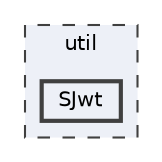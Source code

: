 digraph "SJwt"
{
 // LATEX_PDF_SIZE
  bgcolor="transparent";
  edge [fontname=Helvetica,fontsize=10,labelfontname=Helvetica,labelfontsize=10];
  node [fontname=Helvetica,fontsize=10,shape=box,height=0.2,width=0.4];
  compound=true
  subgraph clusterdir_23ec12649285f9fabf3a6b7380226c28 {
    graph [ bgcolor="#edf0f7", pencolor="grey25", label="util", fontname=Helvetica,fontsize=10 style="filled,dashed", URL="dir_23ec12649285f9fabf3a6b7380226c28.html",tooltip=""]
  dir_bd09ef10a6e3d105cba7e0818512b875 [label="SJwt", fillcolor="#edf0f7", color="grey25", style="filled,bold", URL="dir_bd09ef10a6e3d105cba7e0818512b875.html",tooltip=""];
  }
}
